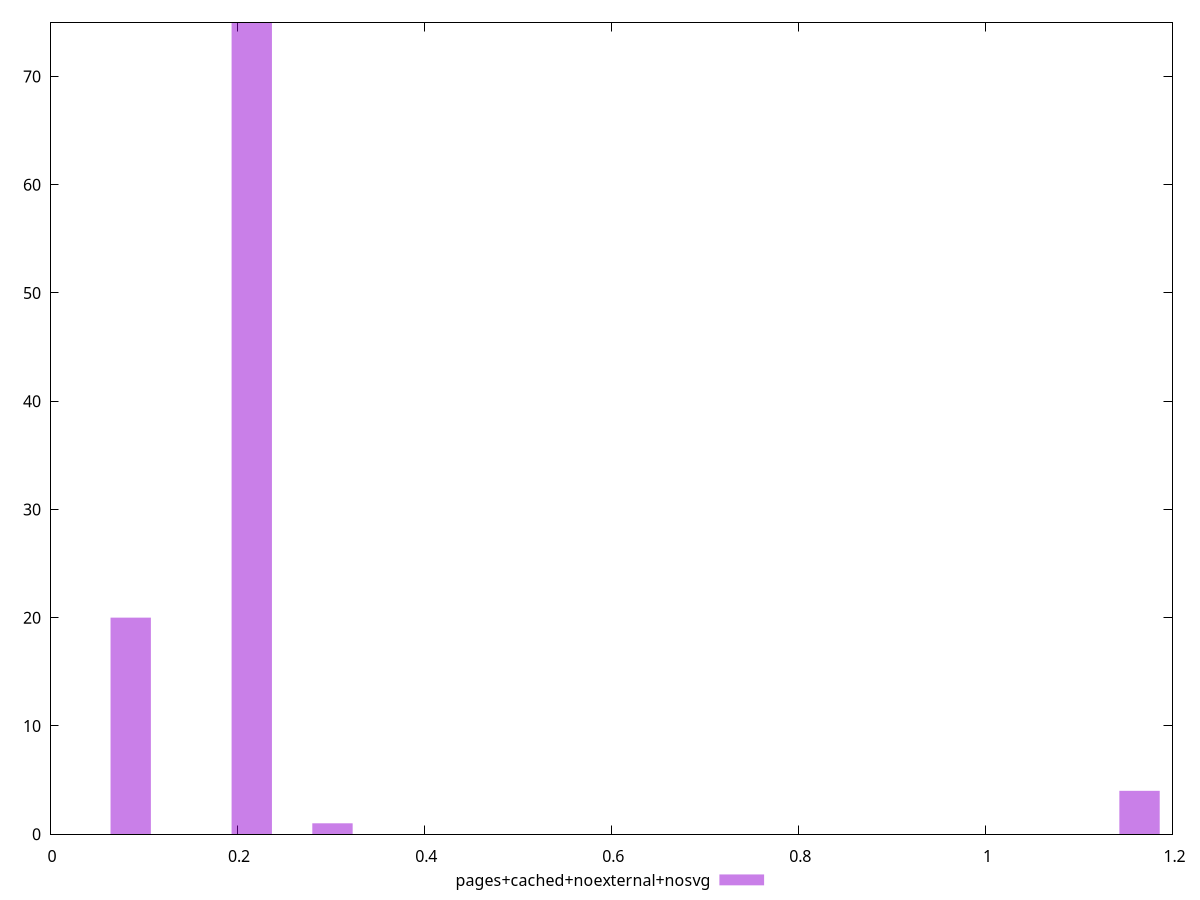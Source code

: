 $_pagesCachedNoexternalNosvg <<EOF
0.08627828932079666 20
0.21569572330199166 75
1.164756905830755 4
0.30197401262278833 1
EOF
set key outside below
set terminal pngcairo
set output "report_00005_2020-11-02T22-26-11.212Z/cumulative-layout-shift/pages+cached+noexternal+nosvg//raw_hist.png"
set yrange [0:75]
set boxwidth 0.04313914466039833
set style fill transparent solid 0.5 noborder
plot $_pagesCachedNoexternalNosvg title "pages+cached+noexternal+nosvg" with boxes ,